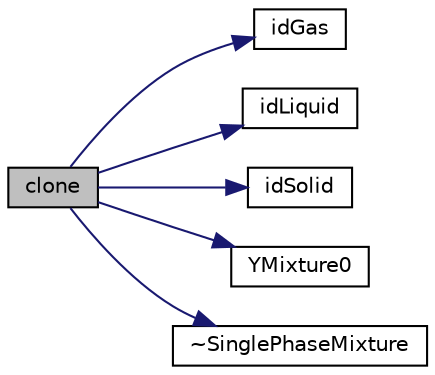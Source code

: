digraph "clone"
{
  bgcolor="transparent";
  edge [fontname="Helvetica",fontsize="10",labelfontname="Helvetica",labelfontsize="10"];
  node [fontname="Helvetica",fontsize="10",shape=record];
  rankdir="LR";
  Node1 [label="clone",height=0.2,width=0.4,color="black", fillcolor="grey75", style="filled", fontcolor="black"];
  Node1 -> Node2 [color="midnightblue",fontsize="10",style="solid",fontname="Helvetica"];
  Node2 [label="idGas",height=0.2,width=0.4,color="black",URL="$a02386.html#a47d0be6ceae0f5d2cd32a766ad4fce5c",tooltip="Gas id. "];
  Node1 -> Node3 [color="midnightblue",fontsize="10",style="solid",fontname="Helvetica"];
  Node3 [label="idLiquid",height=0.2,width=0.4,color="black",URL="$a02386.html#a70cb78ae80bd8c2fb642d8effab3503d",tooltip="Liquid id. "];
  Node1 -> Node4 [color="midnightblue",fontsize="10",style="solid",fontname="Helvetica"];
  Node4 [label="idSolid",height=0.2,width=0.4,color="black",URL="$a02386.html#a9918e66c7f20f3afeeafbbac9a24d83c",tooltip="Solid id. "];
  Node1 -> Node5 [color="midnightblue",fontsize="10",style="solid",fontname="Helvetica"];
  Node5 [label="YMixture0",height=0.2,width=0.4,color="black",URL="$a02386.html#a7221b303ab6294d97e1d97b761626b8a",tooltip="Return the list of mixture mass fractions. "];
  Node1 -> Node6 [color="midnightblue",fontsize="10",style="solid",fontname="Helvetica"];
  Node6 [label="~SinglePhaseMixture",height=0.2,width=0.4,color="black",URL="$a02386.html#aad80248521a0eccfc1e22b11e36219f9",tooltip="Destructor. "];
}
